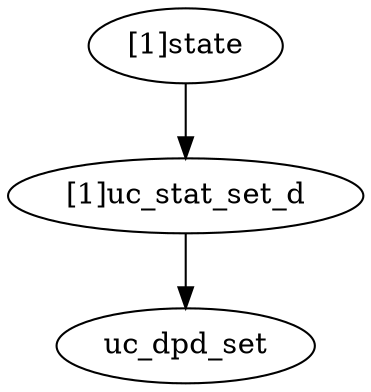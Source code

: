 strict digraph "" {
	"[1]state"	 [complexity=3,
		importance=0.0405274819332,
		rank=0.0135091606444];
	"[1]uc_stat_set_d"	 [complexity=2,
		importance=0.0105897658184,
		rank=0.00529488290921];
	"[1]state" -> "[1]uc_stat_set_d";
	uc_dpd_set	 [complexity=0,
		importance=0.00559085875355,
		rank=0.0];
	"[1]uc_stat_set_d" -> uc_dpd_set;
}
